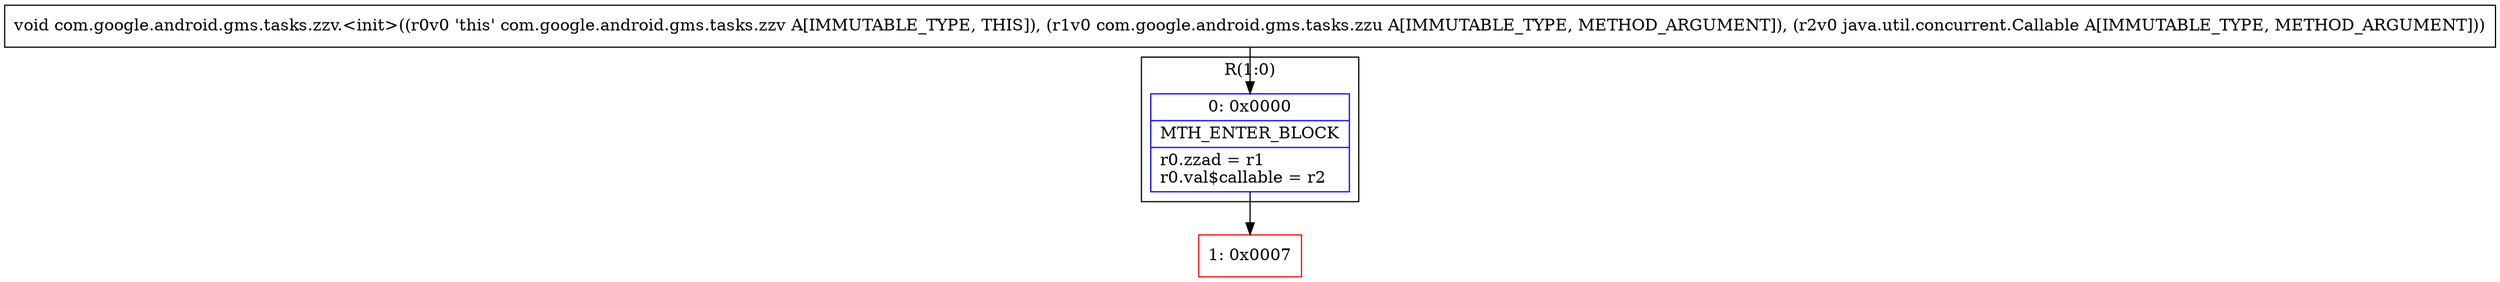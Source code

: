 digraph "CFG forcom.google.android.gms.tasks.zzv.\<init\>(Lcom\/google\/android\/gms\/tasks\/zzu;Ljava\/util\/concurrent\/Callable;)V" {
subgraph cluster_Region_1902278925 {
label = "R(1:0)";
node [shape=record,color=blue];
Node_0 [shape=record,label="{0\:\ 0x0000|MTH_ENTER_BLOCK\l|r0.zzad = r1\lr0.val$callable = r2\l}"];
}
Node_1 [shape=record,color=red,label="{1\:\ 0x0007}"];
MethodNode[shape=record,label="{void com.google.android.gms.tasks.zzv.\<init\>((r0v0 'this' com.google.android.gms.tasks.zzv A[IMMUTABLE_TYPE, THIS]), (r1v0 com.google.android.gms.tasks.zzu A[IMMUTABLE_TYPE, METHOD_ARGUMENT]), (r2v0 java.util.concurrent.Callable A[IMMUTABLE_TYPE, METHOD_ARGUMENT])) }"];
MethodNode -> Node_0;
Node_0 -> Node_1;
}


